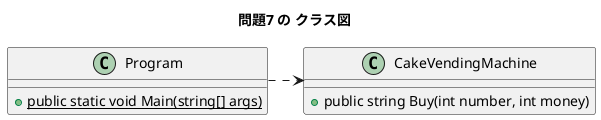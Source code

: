 @startuml En07_class

title 問題7 の クラス図

class Program {
  {static} + public static void Main(string[] args)
}

class CakeVendingMachine {
  + public string Buy(int number, int money)
}

Program .right.> CakeVendingMachine

@enduml

@startuml En08_class

title 問題8 の クラス図

class Program {
  {static} + public static void Main(string[] args)
}

class CakeVendingMachine {
  + public int Money
  + public string Buy(int number)
}

Program .right.> CakeVendingMachine

@enduml

@startuml En09_class

title 問題9 の クラス図

class Program {
  {static} + public static void Main(string[] args)
}

class CakeVendingMachine {
  - private int money
  + public void AddMoney(int money)
  + public void ShowDeposit()
  + public string Buy(int number)
}

Program .right.> CakeVendingMachine

@enduml

@startuml En10_class

title 問題10 の クラス図

class Program {
  {static} + public static void Main(string[] args)
}

abstract class VendingMachine {
  + private int money
  + public void AddMoney(int money)
  + public void ShowDeposit()
  + public string Buy(int number)
  # protected abstract List<string> GetItems()
}

class CakeVendingMachine {
  # protected override List<string> GetItems()
}

Program .right.> CakeVendingMachine
VendingMachine <|-down- CakeVendingMachine

@enduml

@startuml En11_class

title 問題11 の クラス図

class Program {
  {static} + public static void Main(string[] args)
}

abstract class VendingMachine {
  + private int money
  # protected string name
  + public void AddMoney(int money)
  + public void ShowDeposit()
  + public string Buy(int number)
  + public void ShowName()
  # protected abstract List<string> GetItems()
}

class CakeVendingMachine {
  # public CakeVendingMachine()
  # protected override List<string> GetItems()
}

Program .right.> CakeVendingMachine
VendingMachine <|-down- CakeVendingMachine

@enduml
